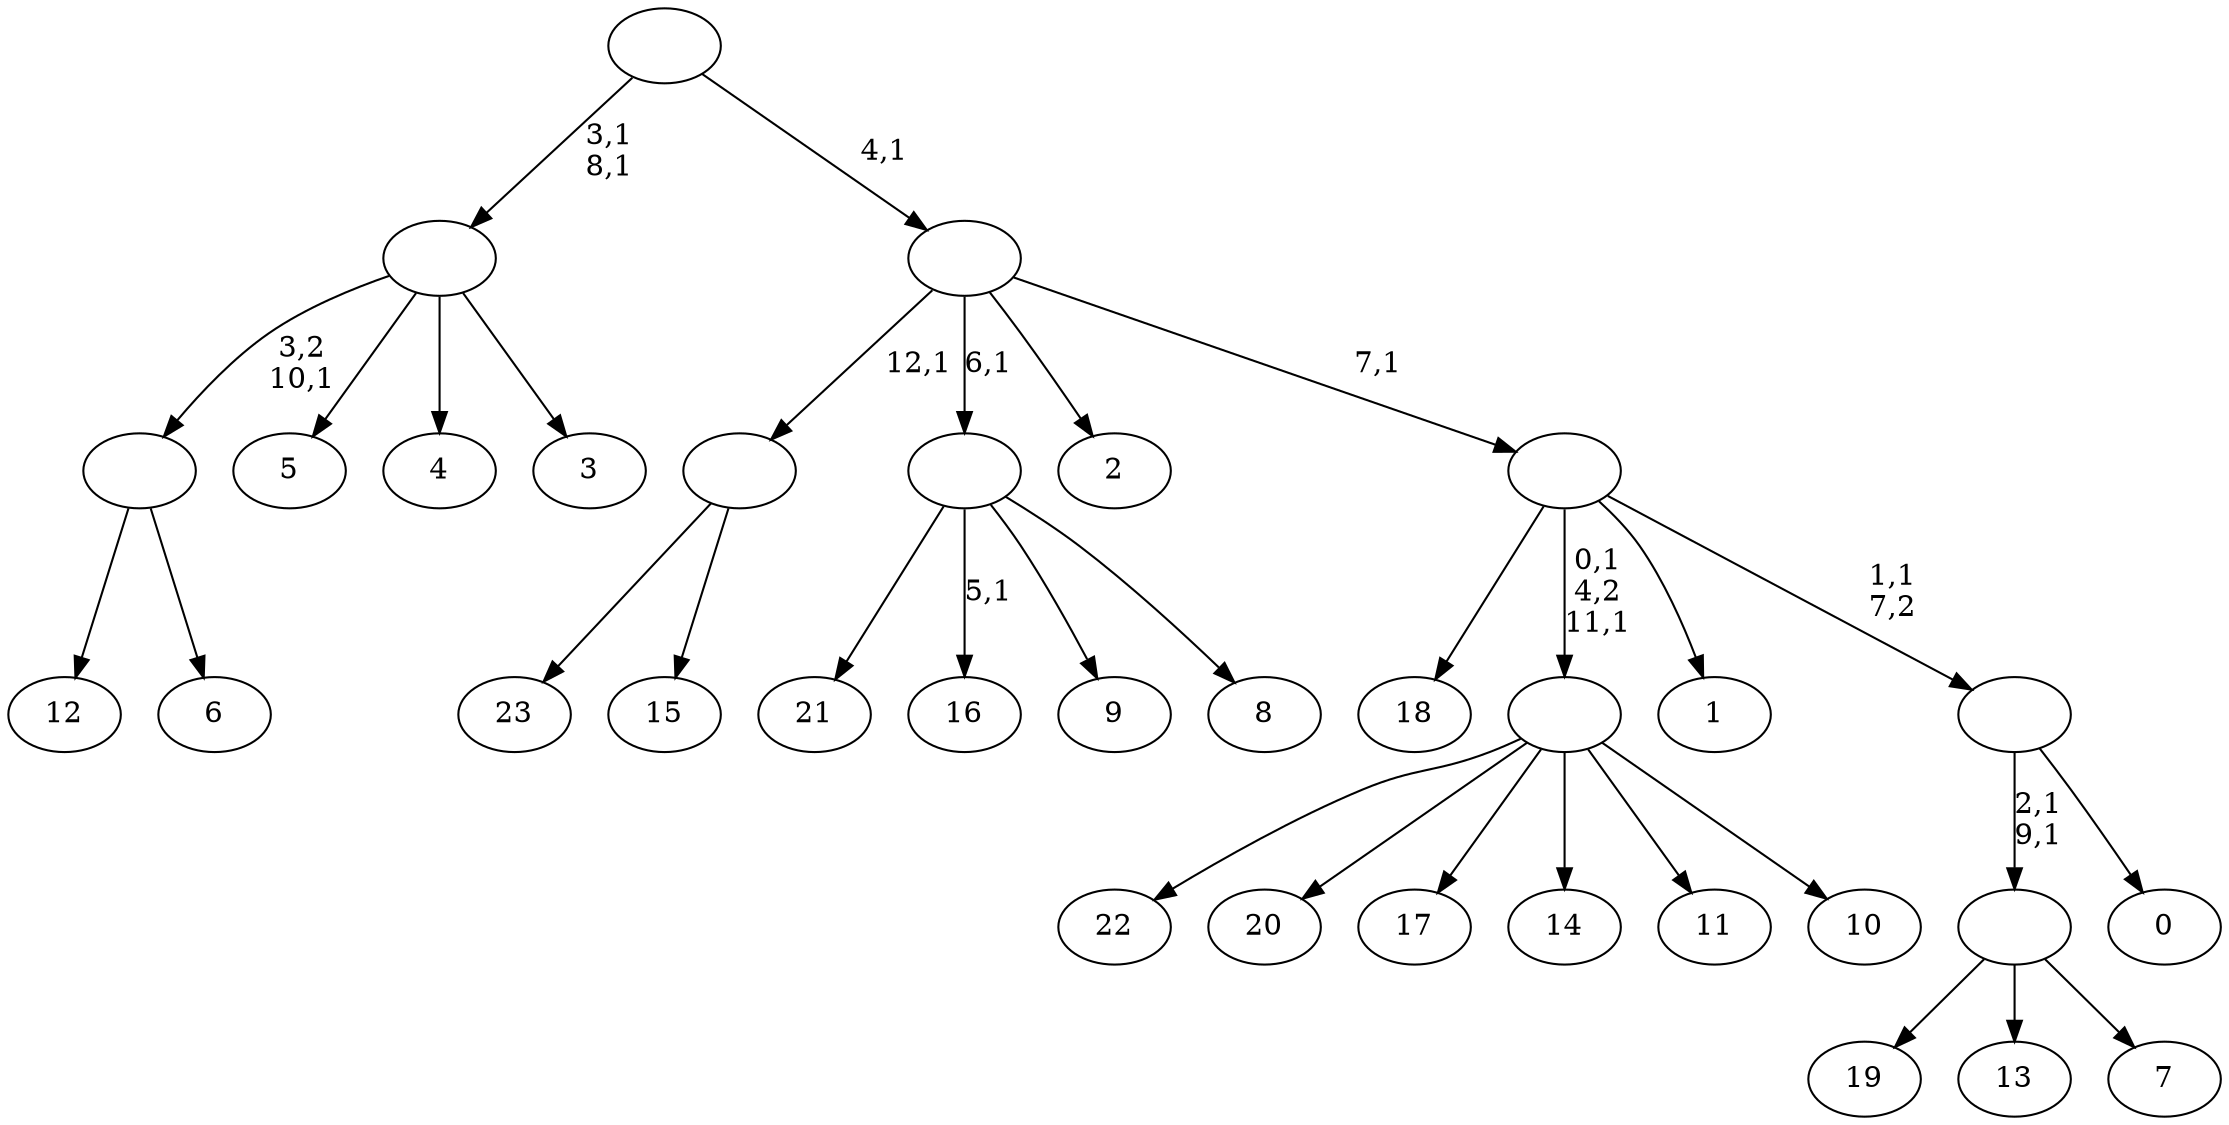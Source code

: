 digraph T {
	37 [label="23"]
	36 [label="22"]
	35 [label="21"]
	34 [label="20"]
	33 [label="19"]
	32 [label="18"]
	31 [label="17"]
	30 [label="16"]
	28 [label="15"]
	27 [label=""]
	26 [label="14"]
	25 [label="13"]
	24 [label="12"]
	23 [label="11"]
	22 [label="10"]
	21 [label=""]
	19 [label="9"]
	18 [label="8"]
	17 [label=""]
	16 [label="7"]
	15 [label=""]
	13 [label="6"]
	12 [label=""]
	11 [label="5"]
	10 [label="4"]
	9 [label="3"]
	8 [label=""]
	6 [label="2"]
	5 [label="1"]
	4 [label="0"]
	3 [label=""]
	2 [label=""]
	1 [label=""]
	0 [label=""]
	27 -> 37 [label=""]
	27 -> 28 [label=""]
	21 -> 36 [label=""]
	21 -> 34 [label=""]
	21 -> 31 [label=""]
	21 -> 26 [label=""]
	21 -> 23 [label=""]
	21 -> 22 [label=""]
	17 -> 30 [label="5,1"]
	17 -> 35 [label=""]
	17 -> 19 [label=""]
	17 -> 18 [label=""]
	15 -> 33 [label=""]
	15 -> 25 [label=""]
	15 -> 16 [label=""]
	12 -> 24 [label=""]
	12 -> 13 [label=""]
	8 -> 12 [label="3,2\n10,1"]
	8 -> 11 [label=""]
	8 -> 10 [label=""]
	8 -> 9 [label=""]
	3 -> 15 [label="2,1\n9,1"]
	3 -> 4 [label=""]
	2 -> 21 [label="0,1\n4,2\n11,1"]
	2 -> 32 [label=""]
	2 -> 5 [label=""]
	2 -> 3 [label="1,1\n7,2"]
	1 -> 27 [label="12,1"]
	1 -> 17 [label="6,1"]
	1 -> 6 [label=""]
	1 -> 2 [label="7,1"]
	0 -> 8 [label="3,1\n8,1"]
	0 -> 1 [label="4,1"]
}
